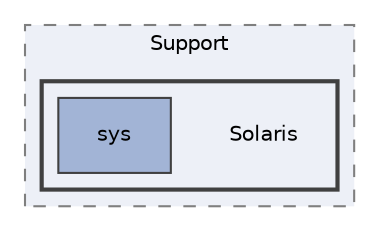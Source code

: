 digraph "include/llvm/Support/Solaris"
{
 // LATEX_PDF_SIZE
  bgcolor="transparent";
  edge [fontname="Helvetica",fontsize="10",labelfontname="Helvetica",labelfontsize="10"];
  node [fontname="Helvetica",fontsize="10",shape="box"];
  compound=true
  subgraph clusterdir_ae1e398ac700924fa434b51c248a5531 {
    graph [ bgcolor="#edf0f7", pencolor="grey50", style="filled,dashed,", label="Support", fontname="Helvetica", fontsize="10", URL="dir_ae1e398ac700924fa434b51c248a5531.html"]
  subgraph clusterdir_26ac13477fff6ecc622a120fb63dd058 {
    graph [ bgcolor="#edf0f7", pencolor="grey25", style="filled,bold,", label="", fontname="Helvetica", fontsize="10", URL="dir_26ac13477fff6ecc622a120fb63dd058.html"]
    dir_26ac13477fff6ecc622a120fb63dd058 [shape=plaintext, label="Solaris"];
  dir_7bca21c5bfa6ba8cdc80118f1a3b0839 [label="sys", style="filled,", fillcolor="#a2b4d6", color="grey25", URL="dir_7bca21c5bfa6ba8cdc80118f1a3b0839.html"];
  }
  }
}
